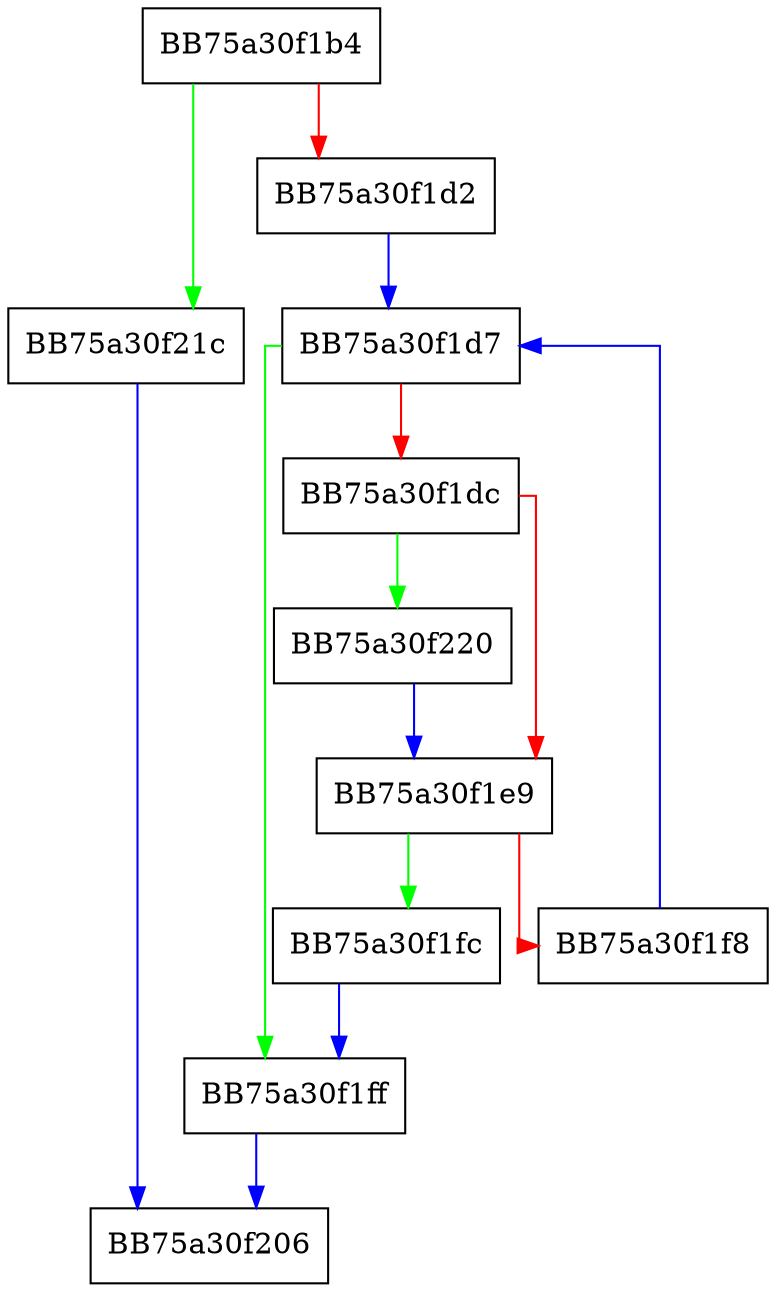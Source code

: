 digraph seal {
  node [shape="box"];
  graph [splines=ortho];
  BB75a30f1b4 -> BB75a30f21c [color="green"];
  BB75a30f1b4 -> BB75a30f1d2 [color="red"];
  BB75a30f1d2 -> BB75a30f1d7 [color="blue"];
  BB75a30f1d7 -> BB75a30f1ff [color="green"];
  BB75a30f1d7 -> BB75a30f1dc [color="red"];
  BB75a30f1dc -> BB75a30f220 [color="green"];
  BB75a30f1dc -> BB75a30f1e9 [color="red"];
  BB75a30f1e9 -> BB75a30f1fc [color="green"];
  BB75a30f1e9 -> BB75a30f1f8 [color="red"];
  BB75a30f1f8 -> BB75a30f1d7 [color="blue"];
  BB75a30f1fc -> BB75a30f1ff [color="blue"];
  BB75a30f1ff -> BB75a30f206 [color="blue"];
  BB75a30f21c -> BB75a30f206 [color="blue"];
  BB75a30f220 -> BB75a30f1e9 [color="blue"];
}
